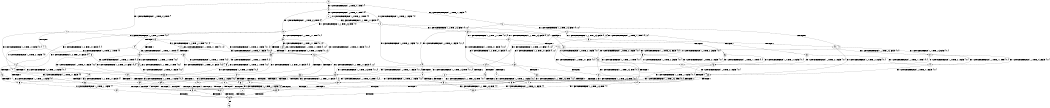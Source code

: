digraph BCG {
size = "7, 10.5";
center = TRUE;
node [shape = circle];
0 [peripheries = 2];
0 -> 1 [label = "EX !1 !ATOMIC_EXCH_BRANCH (1, +1, TRUE, +0, 3, TRUE) !{}"];
0 -> 2 [label = "EX !2 !ATOMIC_EXCH_BRANCH (1, +1, TRUE, +1, 1, FALSE) !{}"];
0 -> 3 [label = "EX !0 !ATOMIC_EXCH_BRANCH (1, +0, TRUE, +0, 1, TRUE) !{}"];
1 -> 4 [label = "TERMINATE !1"];
1 -> 5 [label = "EX !2 !ATOMIC_EXCH_BRANCH (1, +1, TRUE, +1, 1, TRUE) !{0, 1}"];
1 -> 6 [label = "EX !0 !ATOMIC_EXCH_BRANCH (1, +0, TRUE, +0, 1, FALSE) !{0, 1}"];
2 -> 7 [label = "TERMINATE !2"];
2 -> 8 [label = "EX !1 !ATOMIC_EXCH_BRANCH (1, +1, TRUE, +0, 3, FALSE) !{0, 1, 2}"];
2 -> 9 [label = "EX !0 !ATOMIC_EXCH_BRANCH (1, +0, TRUE, +0, 1, FALSE) !{0, 1, 2}"];
3 -> 10 [label = "EX !1 !ATOMIC_EXCH_BRANCH (1, +1, TRUE, +0, 3, TRUE) !{0}"];
3 -> 11 [label = "EX !2 !ATOMIC_EXCH_BRANCH (1, +1, TRUE, +1, 1, FALSE) !{0}"];
3 -> 12 [label = "EX !0 !ATOMIC_EXCH_BRANCH (1, +0, TRUE, +0, 1, TRUE) !{0}"];
4 -> 13 [label = "EX !2 !ATOMIC_EXCH_BRANCH (1, +1, TRUE, +1, 1, TRUE) !{0}"];
4 -> 14 [label = "EX !0 !ATOMIC_EXCH_BRANCH (1, +0, TRUE, +0, 1, FALSE) !{0}"];
5 -> 15 [label = "TERMINATE !1"];
5 -> 16 [label = "EX !0 !ATOMIC_EXCH_BRANCH (1, +0, TRUE, +0, 1, FALSE) !{0, 1, 2}"];
5 -> 17 [label = "EX !2 !ATOMIC_EXCH_BRANCH (1, +1, TRUE, +1, 1, TRUE) !{0, 1, 2}"];
6 -> 18 [label = "TERMINATE !1"];
6 -> 19 [label = "TERMINATE !0"];
6 -> 20 [label = "EX !2 !ATOMIC_EXCH_BRANCH (1, +1, TRUE, +1, 1, FALSE) !{0, 1}"];
7 -> 21 [label = "EX !1 !ATOMIC_EXCH_BRANCH (1, +1, TRUE, +0, 3, FALSE) !{0, 1}"];
7 -> 22 [label = "EX !0 !ATOMIC_EXCH_BRANCH (1, +0, TRUE, +0, 1, FALSE) !{0, 1}"];
8 -> 23 [label = "TERMINATE !2"];
8 -> 24 [label = "EX !0 !ATOMIC_EXCH_BRANCH (1, +0, TRUE, +0, 1, FALSE) !{0, 1, 2}"];
8 -> 25 [label = "EX !1 !ATOMIC_EXCH_BRANCH (1, +1, TRUE, +1, 1, TRUE) !{0, 1, 2}"];
9 -> 26 [label = "TERMINATE !2"];
9 -> 27 [label = "TERMINATE !0"];
9 -> 28 [label = "EX !1 !ATOMIC_EXCH_BRANCH (1, +1, TRUE, +0, 3, TRUE) !{0, 1, 2}"];
10 -> 29 [label = "TERMINATE !1"];
10 -> 30 [label = "EX !2 !ATOMIC_EXCH_BRANCH (1, +1, TRUE, +1, 1, TRUE) !{0, 1}"];
10 -> 6 [label = "EX !0 !ATOMIC_EXCH_BRANCH (1, +0, TRUE, +0, 1, FALSE) !{0, 1}"];
11 -> 31 [label = "TERMINATE !2"];
11 -> 32 [label = "EX !1 !ATOMIC_EXCH_BRANCH (1, +1, TRUE, +0, 3, FALSE) !{0, 1, 2}"];
11 -> 9 [label = "EX !0 !ATOMIC_EXCH_BRANCH (1, +0, TRUE, +0, 1, FALSE) !{0, 1, 2}"];
12 -> 10 [label = "EX !1 !ATOMIC_EXCH_BRANCH (1, +1, TRUE, +0, 3, TRUE) !{0}"];
12 -> 11 [label = "EX !2 !ATOMIC_EXCH_BRANCH (1, +1, TRUE, +1, 1, FALSE) !{0}"];
12 -> 12 [label = "EX !0 !ATOMIC_EXCH_BRANCH (1, +0, TRUE, +0, 1, TRUE) !{0}"];
13 -> 33 [label = "EX !0 !ATOMIC_EXCH_BRANCH (1, +0, TRUE, +0, 1, FALSE) !{0, 2}"];
13 -> 34 [label = "EX !2 !ATOMIC_EXCH_BRANCH (1, +1, TRUE, +1, 1, TRUE) !{0, 2}"];
14 -> 35 [label = "TERMINATE !0"];
14 -> 36 [label = "EX !2 !ATOMIC_EXCH_BRANCH (1, +1, TRUE, +1, 1, FALSE) !{0}"];
15 -> 33 [label = "EX !0 !ATOMIC_EXCH_BRANCH (1, +0, TRUE, +0, 1, FALSE) !{0, 2}"];
15 -> 34 [label = "EX !2 !ATOMIC_EXCH_BRANCH (1, +1, TRUE, +1, 1, TRUE) !{0, 2}"];
16 -> 37 [label = "TERMINATE !1"];
16 -> 38 [label = "TERMINATE !0"];
16 -> 28 [label = "EX !2 !ATOMIC_EXCH_BRANCH (1, +1, TRUE, +1, 1, FALSE) !{0, 1, 2}"];
17 -> 15 [label = "TERMINATE !1"];
17 -> 16 [label = "EX !0 !ATOMIC_EXCH_BRANCH (1, +0, TRUE, +0, 1, FALSE) !{0, 1, 2}"];
17 -> 17 [label = "EX !2 !ATOMIC_EXCH_BRANCH (1, +1, TRUE, +1, 1, TRUE) !{0, 1, 2}"];
18 -> 35 [label = "TERMINATE !0"];
18 -> 36 [label = "EX !2 !ATOMIC_EXCH_BRANCH (1, +1, TRUE, +1, 1, FALSE) !{0}"];
19 -> 35 [label = "TERMINATE !1"];
19 -> 39 [label = "EX !2 !ATOMIC_EXCH_BRANCH (1, +1, TRUE, +1, 1, FALSE) !{1}"];
20 -> 40 [label = "TERMINATE !1"];
20 -> 41 [label = "TERMINATE !2"];
20 -> 42 [label = "TERMINATE !0"];
21 -> 43 [label = "EX !0 !ATOMIC_EXCH_BRANCH (1, +0, TRUE, +0, 1, FALSE) !{0, 1}"];
21 -> 44 [label = "EX !1 !ATOMIC_EXCH_BRANCH (1, +1, TRUE, +1, 1, TRUE) !{0, 1}"];
22 -> 45 [label = "TERMINATE !0"];
22 -> 46 [label = "EX !1 !ATOMIC_EXCH_BRANCH (1, +1, TRUE, +0, 3, TRUE) !{0, 1}"];
23 -> 43 [label = "EX !0 !ATOMIC_EXCH_BRANCH (1, +0, TRUE, +0, 1, FALSE) !{0, 1}"];
23 -> 44 [label = "EX !1 !ATOMIC_EXCH_BRANCH (1, +1, TRUE, +1, 1, TRUE) !{0, 1}"];
24 -> 47 [label = "TERMINATE !2"];
24 -> 48 [label = "TERMINATE !0"];
24 -> 28 [label = "EX !1 !ATOMIC_EXCH_BRANCH (1, +1, TRUE, +1, 1, FALSE) !{0, 1, 2}"];
25 -> 49 [label = "TERMINATE !2"];
25 -> 50 [label = "EX !0 !ATOMIC_EXCH_BRANCH (1, +0, TRUE, +0, 1, FALSE) !{0, 1, 2}"];
25 -> 8 [label = "EX !1 !ATOMIC_EXCH_BRANCH (1, +1, TRUE, +0, 3, FALSE) !{0, 1, 2}"];
26 -> 45 [label = "TERMINATE !0"];
26 -> 46 [label = "EX !1 !ATOMIC_EXCH_BRANCH (1, +1, TRUE, +0, 3, TRUE) !{0, 1}"];
27 -> 45 [label = "TERMINATE !2"];
27 -> 51 [label = "EX !1 !ATOMIC_EXCH_BRANCH (1, +1, TRUE, +0, 3, TRUE) !{1, 2}"];
28 -> 40 [label = "TERMINATE !1"];
28 -> 41 [label = "TERMINATE !2"];
28 -> 42 [label = "TERMINATE !0"];
29 -> 52 [label = "EX !2 !ATOMIC_EXCH_BRANCH (1, +1, TRUE, +1, 1, TRUE) !{0}"];
29 -> 14 [label = "EX !0 !ATOMIC_EXCH_BRANCH (1, +0, TRUE, +0, 1, FALSE) !{0}"];
30 -> 53 [label = "TERMINATE !1"];
30 -> 54 [label = "EX !2 !ATOMIC_EXCH_BRANCH (1, +1, TRUE, +1, 1, TRUE) !{0, 1, 2}"];
30 -> 16 [label = "EX !0 !ATOMIC_EXCH_BRANCH (1, +0, TRUE, +0, 1, FALSE) !{0, 1, 2}"];
31 -> 55 [label = "EX !1 !ATOMIC_EXCH_BRANCH (1, +1, TRUE, +0, 3, FALSE) !{0, 1}"];
31 -> 22 [label = "EX !0 !ATOMIC_EXCH_BRANCH (1, +0, TRUE, +0, 1, FALSE) !{0, 1}"];
32 -> 56 [label = "TERMINATE !2"];
32 -> 57 [label = "EX !1 !ATOMIC_EXCH_BRANCH (1, +1, TRUE, +1, 1, TRUE) !{0, 1, 2}"];
32 -> 24 [label = "EX !0 !ATOMIC_EXCH_BRANCH (1, +0, TRUE, +0, 1, FALSE) !{0, 1, 2}"];
33 -> 58 [label = "TERMINATE !0"];
33 -> 59 [label = "EX !2 !ATOMIC_EXCH_BRANCH (1, +1, TRUE, +1, 1, FALSE) !{0, 2}"];
34 -> 33 [label = "EX !0 !ATOMIC_EXCH_BRANCH (1, +0, TRUE, +0, 1, FALSE) !{0, 2}"];
34 -> 34 [label = "EX !2 !ATOMIC_EXCH_BRANCH (1, +1, TRUE, +1, 1, TRUE) !{0, 2}"];
35 -> 60 [label = "EX !2 !ATOMIC_EXCH_BRANCH (1, +1, TRUE, +1, 1, FALSE) !{}"];
36 -> 61 [label = "TERMINATE !2"];
36 -> 62 [label = "TERMINATE !0"];
37 -> 58 [label = "TERMINATE !0"];
37 -> 59 [label = "EX !2 !ATOMIC_EXCH_BRANCH (1, +1, TRUE, +1, 1, FALSE) !{0, 2}"];
38 -> 58 [label = "TERMINATE !1"];
38 -> 51 [label = "EX !2 !ATOMIC_EXCH_BRANCH (1, +1, TRUE, +1, 1, FALSE) !{1, 2}"];
39 -> 62 [label = "TERMINATE !1"];
39 -> 63 [label = "TERMINATE !2"];
40 -> 61 [label = "TERMINATE !2"];
40 -> 62 [label = "TERMINATE !0"];
41 -> 61 [label = "TERMINATE !1"];
41 -> 63 [label = "TERMINATE !0"];
42 -> 62 [label = "TERMINATE !1"];
42 -> 63 [label = "TERMINATE !2"];
43 -> 64 [label = "TERMINATE !0"];
43 -> 46 [label = "EX !1 !ATOMIC_EXCH_BRANCH (1, +1, TRUE, +1, 1, FALSE) !{0, 1}"];
44 -> 65 [label = "EX !0 !ATOMIC_EXCH_BRANCH (1, +0, TRUE, +0, 1, FALSE) !{0, 1}"];
44 -> 21 [label = "EX !1 !ATOMIC_EXCH_BRANCH (1, +1, TRUE, +0, 3, FALSE) !{0, 1}"];
45 -> 66 [label = "EX !1 !ATOMIC_EXCH_BRANCH (1, +1, TRUE, +0, 3, TRUE) !{1}"];
46 -> 61 [label = "TERMINATE !1"];
46 -> 63 [label = "TERMINATE !0"];
47 -> 64 [label = "TERMINATE !0"];
47 -> 46 [label = "EX !1 !ATOMIC_EXCH_BRANCH (1, +1, TRUE, +1, 1, FALSE) !{0, 1}"];
48 -> 64 [label = "TERMINATE !2"];
48 -> 51 [label = "EX !1 !ATOMIC_EXCH_BRANCH (1, +1, TRUE, +1, 1, FALSE) !{1, 2}"];
49 -> 65 [label = "EX !0 !ATOMIC_EXCH_BRANCH (1, +0, TRUE, +0, 1, FALSE) !{0, 1}"];
49 -> 21 [label = "EX !1 !ATOMIC_EXCH_BRANCH (1, +1, TRUE, +0, 3, FALSE) !{0, 1}"];
50 -> 67 [label = "TERMINATE !2"];
50 -> 68 [label = "TERMINATE !0"];
50 -> 28 [label = "EX !1 !ATOMIC_EXCH_BRANCH (1, +1, TRUE, +0, 3, TRUE) !{0, 1, 2}"];
51 -> 62 [label = "TERMINATE !1"];
51 -> 63 [label = "TERMINATE !2"];
52 -> 69 [label = "EX !2 !ATOMIC_EXCH_BRANCH (1, +1, TRUE, +1, 1, TRUE) !{0, 2}"];
52 -> 33 [label = "EX !0 !ATOMIC_EXCH_BRANCH (1, +0, TRUE, +0, 1, FALSE) !{0, 2}"];
53 -> 69 [label = "EX !2 !ATOMIC_EXCH_BRANCH (1, +1, TRUE, +1, 1, TRUE) !{0, 2}"];
53 -> 33 [label = "EX !0 !ATOMIC_EXCH_BRANCH (1, +0, TRUE, +0, 1, FALSE) !{0, 2}"];
54 -> 53 [label = "TERMINATE !1"];
54 -> 54 [label = "EX !2 !ATOMIC_EXCH_BRANCH (1, +1, TRUE, +1, 1, TRUE) !{0, 1, 2}"];
54 -> 16 [label = "EX !0 !ATOMIC_EXCH_BRANCH (1, +0, TRUE, +0, 1, FALSE) !{0, 1, 2}"];
55 -> 70 [label = "EX !1 !ATOMIC_EXCH_BRANCH (1, +1, TRUE, +1, 1, TRUE) !{0, 1}"];
55 -> 43 [label = "EX !0 !ATOMIC_EXCH_BRANCH (1, +0, TRUE, +0, 1, FALSE) !{0, 1}"];
56 -> 70 [label = "EX !1 !ATOMIC_EXCH_BRANCH (1, +1, TRUE, +1, 1, TRUE) !{0, 1}"];
56 -> 43 [label = "EX !0 !ATOMIC_EXCH_BRANCH (1, +0, TRUE, +0, 1, FALSE) !{0, 1}"];
57 -> 71 [label = "TERMINATE !2"];
57 -> 32 [label = "EX !1 !ATOMIC_EXCH_BRANCH (1, +1, TRUE, +0, 3, FALSE) !{0, 1, 2}"];
57 -> 50 [label = "EX !0 !ATOMIC_EXCH_BRANCH (1, +0, TRUE, +0, 1, FALSE) !{0, 1, 2}"];
58 -> 72 [label = "EX !2 !ATOMIC_EXCH_BRANCH (1, +1, TRUE, +1, 1, FALSE) !{2}"];
59 -> 61 [label = "TERMINATE !2"];
59 -> 62 [label = "TERMINATE !0"];
60 -> 73 [label = "TERMINATE !2"];
61 -> 73 [label = "TERMINATE !0"];
62 -> 73 [label = "TERMINATE !2"];
63 -> 73 [label = "TERMINATE !1"];
64 -> 66 [label = "EX !1 !ATOMIC_EXCH_BRANCH (1, +1, TRUE, +1, 1, FALSE) !{1}"];
65 -> 74 [label = "TERMINATE !0"];
65 -> 46 [label = "EX !1 !ATOMIC_EXCH_BRANCH (1, +1, TRUE, +0, 3, TRUE) !{0, 1}"];
66 -> 73 [label = "TERMINATE !1"];
67 -> 74 [label = "TERMINATE !0"];
67 -> 46 [label = "EX !1 !ATOMIC_EXCH_BRANCH (1, +1, TRUE, +0, 3, TRUE) !{0, 1}"];
68 -> 74 [label = "TERMINATE !2"];
68 -> 51 [label = "EX !1 !ATOMIC_EXCH_BRANCH (1, +1, TRUE, +0, 3, TRUE) !{1, 2}"];
69 -> 69 [label = "EX !2 !ATOMIC_EXCH_BRANCH (1, +1, TRUE, +1, 1, TRUE) !{0, 2}"];
69 -> 33 [label = "EX !0 !ATOMIC_EXCH_BRANCH (1, +0, TRUE, +0, 1, FALSE) !{0, 2}"];
70 -> 55 [label = "EX !1 !ATOMIC_EXCH_BRANCH (1, +1, TRUE, +0, 3, FALSE) !{0, 1}"];
70 -> 65 [label = "EX !0 !ATOMIC_EXCH_BRANCH (1, +0, TRUE, +0, 1, FALSE) !{0, 1}"];
71 -> 55 [label = "EX !1 !ATOMIC_EXCH_BRANCH (1, +1, TRUE, +0, 3, FALSE) !{0, 1}"];
71 -> 65 [label = "EX !0 !ATOMIC_EXCH_BRANCH (1, +0, TRUE, +0, 1, FALSE) !{0, 1}"];
72 -> 73 [label = "TERMINATE !2"];
73 -> 75 [label = "exit"];
74 -> 66 [label = "EX !1 !ATOMIC_EXCH_BRANCH (1, +1, TRUE, +0, 3, TRUE) !{1}"];
}
